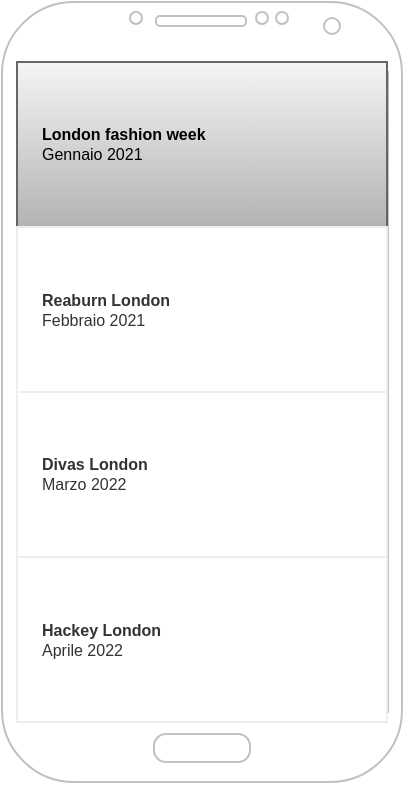 <mxfile version="14.2.7" type="github">
  <diagram id="hcMy2Z_y78sN9fAc1JS5" name="Page-1">
    <mxGraphModel dx="626" dy="411" grid="1" gridSize="10" guides="1" tooltips="1" connect="1" arrows="1" fold="1" page="1" pageScale="1" pageWidth="827" pageHeight="1169" math="0" shadow="0">
      <root>
        <mxCell id="0" />
        <mxCell id="1" parent="0" />
        <mxCell id="thtb-wzZfUm6oHh2rwaZ-1" value="" style="verticalLabelPosition=bottom;verticalAlign=top;html=1;shadow=0;dashed=0;strokeWidth=1;shape=mxgraph.android.phone2;strokeColor=#c0c0c0;" vertex="1" parent="1">
          <mxGeometry x="300" y="70" width="200" height="390" as="geometry" />
        </mxCell>
        <mxCell id="thtb-wzZfUm6oHh2rwaZ-2" value="" style="strokeWidth=1;html=1;shadow=0;dashed=0;shape=mxgraph.android.rrect;rSize=0;strokeColor=#eeeeee;fillColor=#ffffff;gradientColor=none;" vertex="1" parent="1">
          <mxGeometry x="307.5" y="100" width="185" height="330" as="geometry" />
        </mxCell>
        <mxCell id="thtb-wzZfUm6oHh2rwaZ-3" value="&lt;b&gt;London fashion week&lt;/b&gt;&lt;br&gt;Gennaio 2021" style="strokeColor=#666666;fillColor=#f5f5f5;strokeWidth=1;html=1;shadow=0;dashed=0;shape=mxgraph.android.rrect;rSize=0;align=left;spacingLeft=10;fontSize=8;gradientColor=#b3b3b3;" vertex="1" parent="thtb-wzZfUm6oHh2rwaZ-2">
          <mxGeometry width="185" height="82.5" as="geometry" />
        </mxCell>
        <mxCell id="thtb-wzZfUm6oHh2rwaZ-4" value="&lt;b&gt;Reaburn London&lt;/b&gt;&lt;br&gt;Febbraio 2021" style="strokeColor=inherit;fillColor=inherit;gradientColor=inherit;strokeWidth=1;html=1;shadow=0;dashed=0;shape=mxgraph.android.rrect;rSize=0;align=left;spacingLeft=10;fontSize=8;fontColor=#333333;" vertex="1" parent="thtb-wzZfUm6oHh2rwaZ-2">
          <mxGeometry y="82.5" width="185" height="82.5" as="geometry" />
        </mxCell>
        <mxCell id="thtb-wzZfUm6oHh2rwaZ-5" value="&lt;b&gt;Divas London&lt;/b&gt;&lt;br&gt;Marzo 2022" style="strokeColor=inherit;fillColor=inherit;gradientColor=inherit;strokeWidth=1;html=1;shadow=0;dashed=0;shape=mxgraph.android.rrect;rSize=0;align=left;spacingLeft=10;fontSize=8;fontColor=#333333;" vertex="1" parent="thtb-wzZfUm6oHh2rwaZ-2">
          <mxGeometry y="165" width="185" height="82.5" as="geometry" />
        </mxCell>
        <mxCell id="thtb-wzZfUm6oHh2rwaZ-6" value="&lt;b&gt;Hackey London&lt;/b&gt;&lt;br&gt;Aprile 2022" style="strokeColor=inherit;fillColor=inherit;gradientColor=inherit;strokeWidth=1;html=1;shadow=0;dashed=0;shape=mxgraph.android.rrect;rSize=0;align=left;spacingLeft=10;fontSize=8;fontColor=#333333;" vertex="1" parent="thtb-wzZfUm6oHh2rwaZ-2">
          <mxGeometry y="247.5" width="185" height="82.5" as="geometry" />
        </mxCell>
      </root>
    </mxGraphModel>
  </diagram>
</mxfile>
